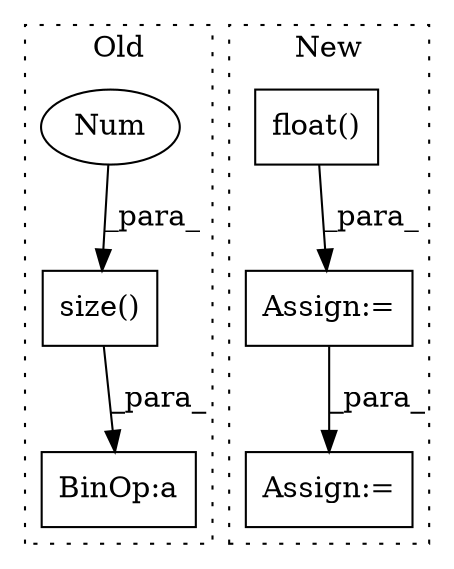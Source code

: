 digraph G {
subgraph cluster0 {
1 [label="size()" a="75" s="369,381" l="10,1" shape="box"];
4 [label="Num" a="76" s="379" l="2" shape="ellipse"];
6 [label="BinOp:a" a="82" s="382" l="3" shape="box"];
label = "Old";
style="dotted";
}
subgraph cluster1 {
2 [label="float()" a="75" s="459" l="26" shape="box"];
3 [label="Assign:=" a="68" s="456" l="3" shape="box"];
5 [label="Assign:=" a="68" s="771" l="3" shape="box"];
label = "New";
style="dotted";
}
1 -> 6 [label="_para_"];
2 -> 3 [label="_para_"];
3 -> 5 [label="_para_"];
4 -> 1 [label="_para_"];
}